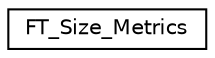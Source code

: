 digraph "Graphical Class Hierarchy"
{
 // LATEX_PDF_SIZE
  edge [fontname="Helvetica",fontsize="10",labelfontname="Helvetica",labelfontsize="10"];
  node [fontname="Helvetica",fontsize="10",shape=record];
  rankdir="LR";
  Node0 [label="FT_Size_Metrics",height=0.2,width=0.4,color="black", fillcolor="white", style="filled",URL="$structFT__Size__Metrics.html",tooltip=" "];
}
